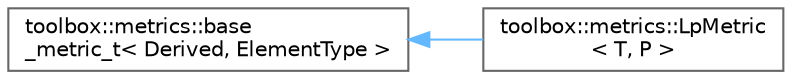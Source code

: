 digraph "Graphical Class Hierarchy"
{
 // LATEX_PDF_SIZE
  bgcolor="transparent";
  edge [fontname=Helvetica,fontsize=10,labelfontname=Helvetica,labelfontsize=10];
  node [fontname=Helvetica,fontsize=10,shape=box,height=0.2,width=0.4];
  rankdir="LR";
  Node0 [id="Node000000",label="toolbox::metrics::base\l_metric_t\< Derived, ElementType \>",height=0.2,width=0.4,color="grey40", fillcolor="white", style="filled",URL="$classtoolbox_1_1metrics_1_1base__metric__t.html",tooltip=" "];
  Node0 -> Node1 [id="edge68_Node000000_Node000001",dir="back",color="steelblue1",style="solid",tooltip=" "];
  Node1 [id="Node000001",label="toolbox::metrics::LpMetric\l\< T, P \>",height=0.2,width=0.4,color="grey40", fillcolor="white", style="filled",URL="$classtoolbox_1_1metrics_1_1_lp_metric.html",tooltip=" "];
}
